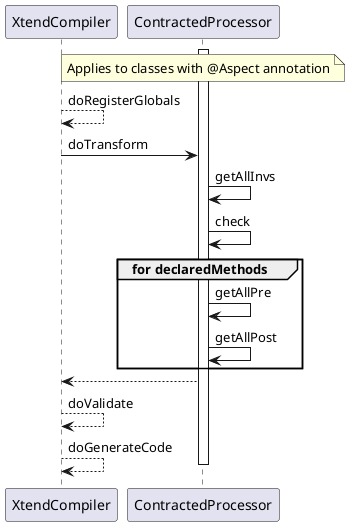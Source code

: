 @startuml

participant XtendCompiler as XtendCompiler
participant ContractedProcessor as Processor

note over of Processor
	Applies to classes with @Aspect annotation
end note

activate Processor

XtendCompiler --> XtendCompiler: doRegisterGlobals

XtendCompiler -> Processor: doTransform
Processor -> Processor: getAllInvs
Processor -> Processor: check
group for declaredMethods
	Processor -> Processor: getAllPre
	Processor -> Processor: getAllPost
end
XtendCompiler <-- Processor

XtendCompiler --> XtendCompiler: doValidate

XtendCompiler --> XtendCompiler: doGenerateCode

deactivate Processor
@enduml